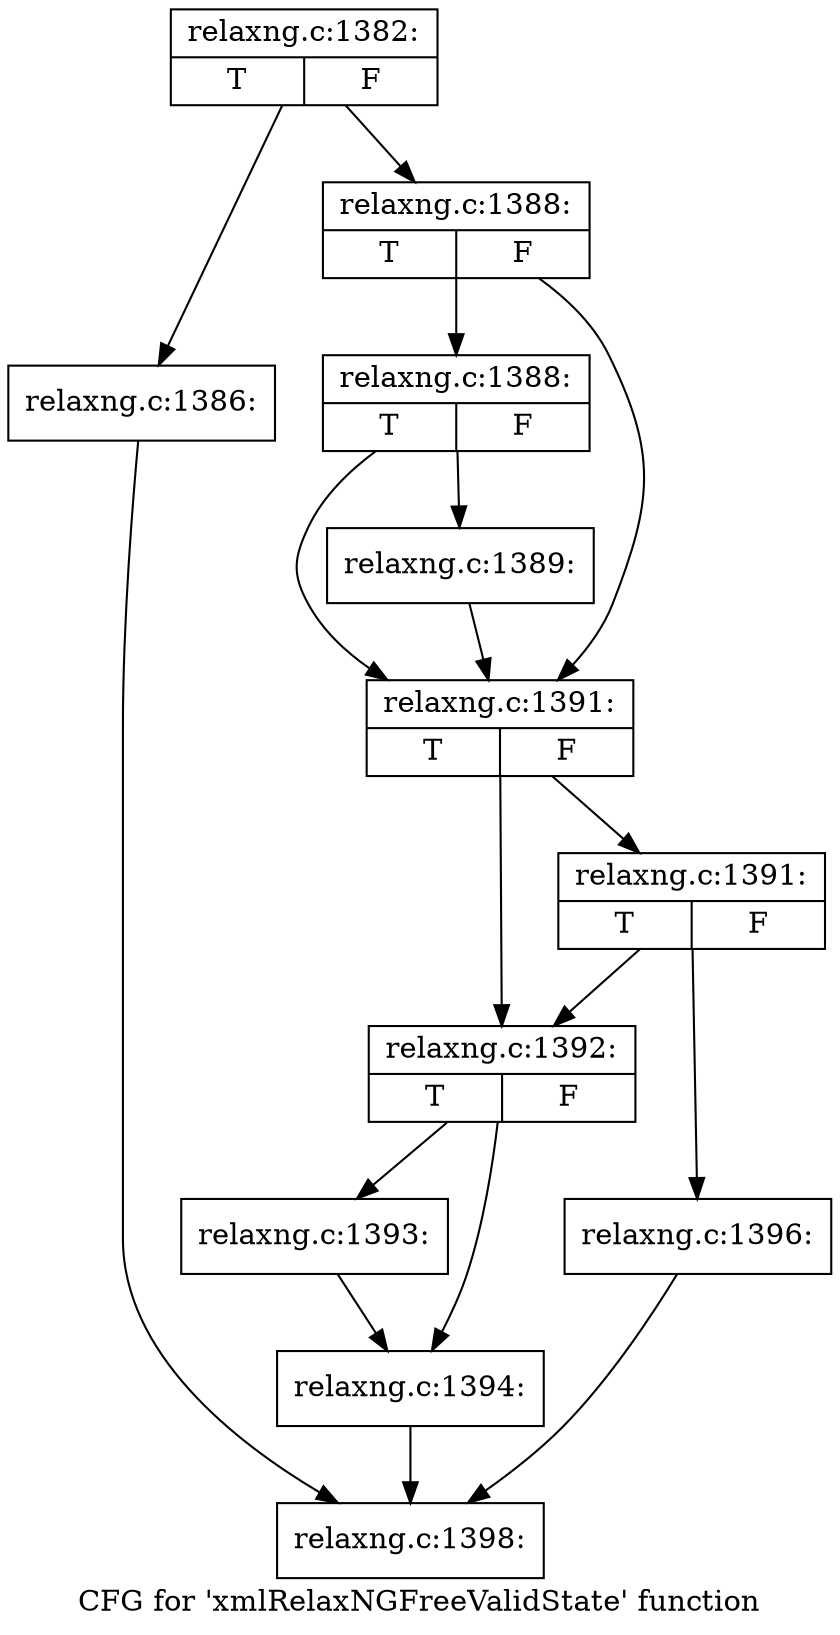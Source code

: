 digraph "CFG for 'xmlRelaxNGFreeValidState' function" {
	label="CFG for 'xmlRelaxNGFreeValidState' function";

	Node0x3f6de80 [shape=record,label="{relaxng.c:1382:|{<s0>T|<s1>F}}"];
	Node0x3f6de80 -> Node0x3f6e240;
	Node0x3f6de80 -> Node0x3f6e290;
	Node0x3f6e240 [shape=record,label="{relaxng.c:1386:}"];
	Node0x3f6e240 -> Node0x3f7e5e0;
	Node0x3f6e290 [shape=record,label="{relaxng.c:1388:|{<s0>T|<s1>F}}"];
	Node0x3f6e290 -> Node0x3f7d190;
	Node0x3f6e290 -> Node0x3f7d140;
	Node0x3f7d190 [shape=record,label="{relaxng.c:1388:|{<s0>T|<s1>F}}"];
	Node0x3f7d190 -> Node0x3f7d0f0;
	Node0x3f7d190 -> Node0x3f7d140;
	Node0x3f7d0f0 [shape=record,label="{relaxng.c:1389:}"];
	Node0x3f7d0f0 -> Node0x3f7d140;
	Node0x3f7d140 [shape=record,label="{relaxng.c:1391:|{<s0>T|<s1>F}}"];
	Node0x3f7d140 -> Node0x3f7e140;
	Node0x3f7d140 -> Node0x3f7e680;
	Node0x3f7e680 [shape=record,label="{relaxng.c:1391:|{<s0>T|<s1>F}}"];
	Node0x3f7e680 -> Node0x3f7e140;
	Node0x3f7e680 -> Node0x3f7e630;
	Node0x3f7e140 [shape=record,label="{relaxng.c:1392:|{<s0>T|<s1>F}}"];
	Node0x3f7e140 -> Node0x3f7eba0;
	Node0x3f7e140 -> Node0x3f7ebf0;
	Node0x3f7eba0 [shape=record,label="{relaxng.c:1393:}"];
	Node0x3f7eba0 -> Node0x3f7ebf0;
	Node0x3f7ebf0 [shape=record,label="{relaxng.c:1394:}"];
	Node0x3f7ebf0 -> Node0x3f7e5e0;
	Node0x3f7e630 [shape=record,label="{relaxng.c:1396:}"];
	Node0x3f7e630 -> Node0x3f7e5e0;
	Node0x3f7e5e0 [shape=record,label="{relaxng.c:1398:}"];
}
